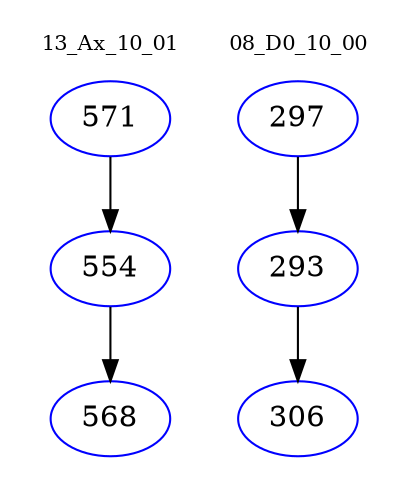 digraph{
subgraph cluster_0 {
color = white
label = "13_Ax_10_01";
fontsize=10;
T0_571 [label="571", color="blue"]
T0_571 -> T0_554 [color="black"]
T0_554 [label="554", color="blue"]
T0_554 -> T0_568 [color="black"]
T0_568 [label="568", color="blue"]
}
subgraph cluster_1 {
color = white
label = "08_D0_10_00";
fontsize=10;
T1_297 [label="297", color="blue"]
T1_297 -> T1_293 [color="black"]
T1_293 [label="293", color="blue"]
T1_293 -> T1_306 [color="black"]
T1_306 [label="306", color="blue"]
}
}
